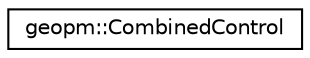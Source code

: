 digraph "Graphical Class Hierarchy"
{
 // LATEX_PDF_SIZE
  edge [fontname="Helvetica",fontsize="10",labelfontname="Helvetica",labelfontsize="10"];
  node [fontname="Helvetica",fontsize="10",shape=record];
  rankdir="LR";
  Node0 [label="geopm::CombinedControl",height=0.2,width=0.4,color="black", fillcolor="white", style="filled",URL="$classgeopm_1_1_combined_control.html",tooltip="Used by PlatformIO to define a control as a function of other controls."];
}
